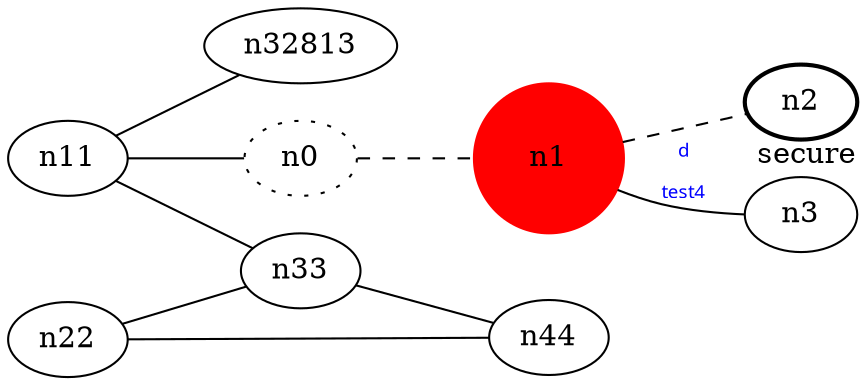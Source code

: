 graph test4 {
	rankdir=LR;
	fontcolor=blue; /* c0; c1; c0 -- c1 */
	n0 [style=dotted, fillcolor="#123456"]; // c2; c2; c2 -- c3
	n1 [height=1, width=1, color=red, style=filled];
	n2 [style=bold, xlabel="secure"];
	n0 -- n1 -- n2[style=dashed];
	n1 -- n3 [fontname="comic sans", label="d\n\l\G", fontcolor=blue, fontsize=9];
	n11 -- n0;
	n11 -- n33;
	n11 -- n32813;
	n22 -- n33;
	n22 -- n44;
	n33 -- n44;
}
